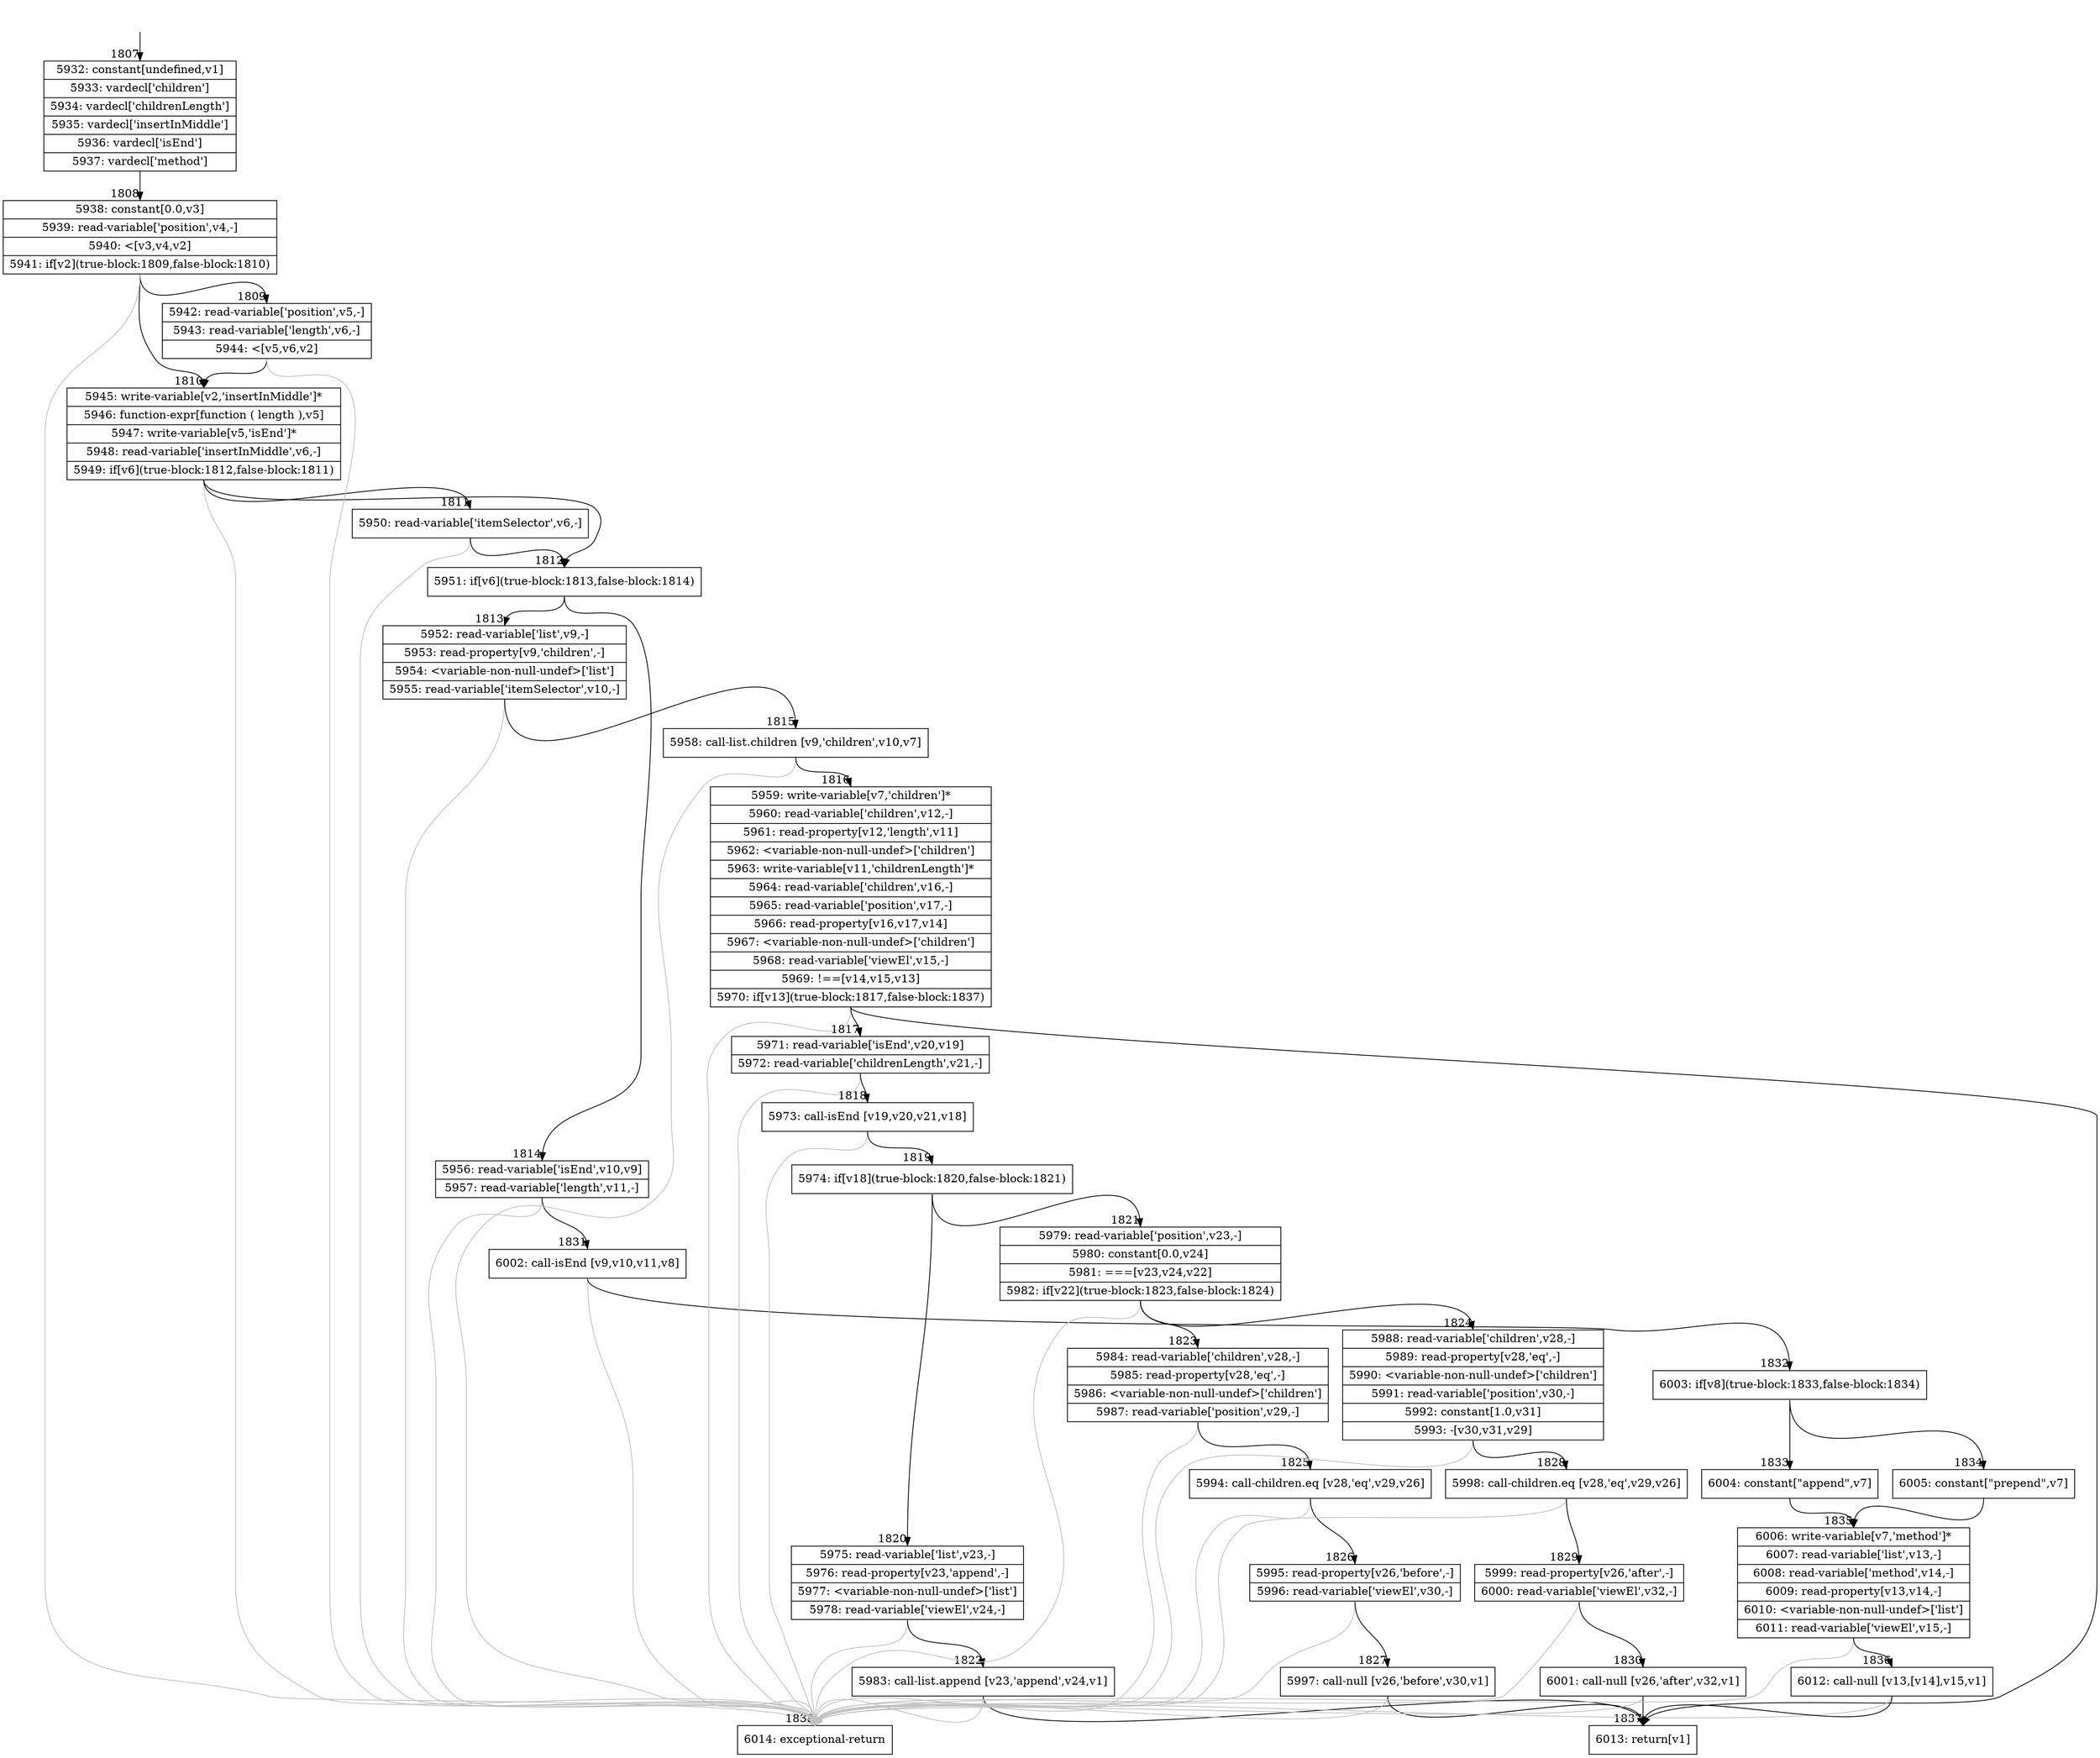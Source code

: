 digraph {
rankdir="TD"
BB_entry153[shape=none,label=""];
BB_entry153 -> BB1807 [tailport=s, headport=n, headlabel="    1807"]
BB1807 [shape=record label="{5932: constant[undefined,v1]|5933: vardecl['children']|5934: vardecl['childrenLength']|5935: vardecl['insertInMiddle']|5936: vardecl['isEnd']|5937: vardecl['method']}" ] 
BB1807 -> BB1808 [tailport=s, headport=n, headlabel="      1808"]
BB1808 [shape=record label="{5938: constant[0.0,v3]|5939: read-variable['position',v4,-]|5940: \<[v3,v4,v2]|5941: if[v2](true-block:1809,false-block:1810)}" ] 
BB1808 -> BB1810 [tailport=s, headport=n, headlabel="      1810"]
BB1808 -> BB1809 [tailport=s, headport=n, headlabel="      1809"]
BB1808 -> BB1838 [tailport=s, headport=n, color=gray, headlabel="      1838"]
BB1809 [shape=record label="{5942: read-variable['position',v5,-]|5943: read-variable['length',v6,-]|5944: \<[v5,v6,v2]}" ] 
BB1809 -> BB1810 [tailport=s, headport=n]
BB1809 -> BB1838 [tailport=s, headport=n, color=gray]
BB1810 [shape=record label="{5945: write-variable[v2,'insertInMiddle']*|5946: function-expr[function ( length ),v5]|5947: write-variable[v5,'isEnd']*|5948: read-variable['insertInMiddle',v6,-]|5949: if[v6](true-block:1812,false-block:1811)}" ] 
BB1810 -> BB1812 [tailport=s, headport=n, headlabel="      1812"]
BB1810 -> BB1811 [tailport=s, headport=n, headlabel="      1811"]
BB1810 -> BB1838 [tailport=s, headport=n, color=gray]
BB1811 [shape=record label="{5950: read-variable['itemSelector',v6,-]}" ] 
BB1811 -> BB1812 [tailport=s, headport=n]
BB1811 -> BB1838 [tailport=s, headport=n, color=gray]
BB1812 [shape=record label="{5951: if[v6](true-block:1813,false-block:1814)}" ] 
BB1812 -> BB1813 [tailport=s, headport=n, headlabel="      1813"]
BB1812 -> BB1814 [tailport=s, headport=n, headlabel="      1814"]
BB1813 [shape=record label="{5952: read-variable['list',v9,-]|5953: read-property[v9,'children',-]|5954: \<variable-non-null-undef\>['list']|5955: read-variable['itemSelector',v10,-]}" ] 
BB1813 -> BB1815 [tailport=s, headport=n, headlabel="      1815"]
BB1813 -> BB1838 [tailport=s, headport=n, color=gray]
BB1814 [shape=record label="{5956: read-variable['isEnd',v10,v9]|5957: read-variable['length',v11,-]}" ] 
BB1814 -> BB1831 [tailport=s, headport=n, headlabel="      1831"]
BB1814 -> BB1838 [tailport=s, headport=n, color=gray]
BB1815 [shape=record label="{5958: call-list.children [v9,'children',v10,v7]}" ] 
BB1815 -> BB1816 [tailport=s, headport=n, headlabel="      1816"]
BB1815 -> BB1838 [tailport=s, headport=n, color=gray]
BB1816 [shape=record label="{5959: write-variable[v7,'children']*|5960: read-variable['children',v12,-]|5961: read-property[v12,'length',v11]|5962: \<variable-non-null-undef\>['children']|5963: write-variable[v11,'childrenLength']*|5964: read-variable['children',v16,-]|5965: read-variable['position',v17,-]|5966: read-property[v16,v17,v14]|5967: \<variable-non-null-undef\>['children']|5968: read-variable['viewEl',v15,-]|5969: !==[v14,v15,v13]|5970: if[v13](true-block:1817,false-block:1837)}" ] 
BB1816 -> BB1817 [tailport=s, headport=n, headlabel="      1817"]
BB1816 -> BB1837 [tailport=s, headport=n, headlabel="      1837"]
BB1816 -> BB1838 [tailport=s, headport=n, color=gray]
BB1817 [shape=record label="{5971: read-variable['isEnd',v20,v19]|5972: read-variable['childrenLength',v21,-]}" ] 
BB1817 -> BB1818 [tailport=s, headport=n, headlabel="      1818"]
BB1817 -> BB1838 [tailport=s, headport=n, color=gray]
BB1818 [shape=record label="{5973: call-isEnd [v19,v20,v21,v18]}" ] 
BB1818 -> BB1819 [tailport=s, headport=n, headlabel="      1819"]
BB1818 -> BB1838 [tailport=s, headport=n, color=gray]
BB1819 [shape=record label="{5974: if[v18](true-block:1820,false-block:1821)}" ] 
BB1819 -> BB1820 [tailport=s, headport=n, headlabel="      1820"]
BB1819 -> BB1821 [tailport=s, headport=n, headlabel="      1821"]
BB1820 [shape=record label="{5975: read-variable['list',v23,-]|5976: read-property[v23,'append',-]|5977: \<variable-non-null-undef\>['list']|5978: read-variable['viewEl',v24,-]}" ] 
BB1820 -> BB1822 [tailport=s, headport=n, headlabel="      1822"]
BB1820 -> BB1838 [tailport=s, headport=n, color=gray]
BB1821 [shape=record label="{5979: read-variable['position',v23,-]|5980: constant[0.0,v24]|5981: ===[v23,v24,v22]|5982: if[v22](true-block:1823,false-block:1824)}" ] 
BB1821 -> BB1823 [tailport=s, headport=n, headlabel="      1823"]
BB1821 -> BB1824 [tailport=s, headport=n, headlabel="      1824"]
BB1821 -> BB1838 [tailport=s, headport=n, color=gray]
BB1822 [shape=record label="{5983: call-list.append [v23,'append',v24,v1]}" ] 
BB1822 -> BB1837 [tailport=s, headport=n]
BB1822 -> BB1838 [tailport=s, headport=n, color=gray]
BB1823 [shape=record label="{5984: read-variable['children',v28,-]|5985: read-property[v28,'eq',-]|5986: \<variable-non-null-undef\>['children']|5987: read-variable['position',v29,-]}" ] 
BB1823 -> BB1825 [tailport=s, headport=n, headlabel="      1825"]
BB1823 -> BB1838 [tailport=s, headport=n, color=gray]
BB1824 [shape=record label="{5988: read-variable['children',v28,-]|5989: read-property[v28,'eq',-]|5990: \<variable-non-null-undef\>['children']|5991: read-variable['position',v30,-]|5992: constant[1.0,v31]|5993: -[v30,v31,v29]}" ] 
BB1824 -> BB1828 [tailport=s, headport=n, headlabel="      1828"]
BB1824 -> BB1838 [tailport=s, headport=n, color=gray]
BB1825 [shape=record label="{5994: call-children.eq [v28,'eq',v29,v26]}" ] 
BB1825 -> BB1826 [tailport=s, headport=n, headlabel="      1826"]
BB1825 -> BB1838 [tailport=s, headport=n, color=gray]
BB1826 [shape=record label="{5995: read-property[v26,'before',-]|5996: read-variable['viewEl',v30,-]}" ] 
BB1826 -> BB1827 [tailport=s, headport=n, headlabel="      1827"]
BB1826 -> BB1838 [tailport=s, headport=n, color=gray]
BB1827 [shape=record label="{5997: call-null [v26,'before',v30,v1]}" ] 
BB1827 -> BB1837 [tailport=s, headport=n]
BB1827 -> BB1838 [tailport=s, headport=n, color=gray]
BB1828 [shape=record label="{5998: call-children.eq [v28,'eq',v29,v26]}" ] 
BB1828 -> BB1829 [tailport=s, headport=n, headlabel="      1829"]
BB1828 -> BB1838 [tailport=s, headport=n, color=gray]
BB1829 [shape=record label="{5999: read-property[v26,'after',-]|6000: read-variable['viewEl',v32,-]}" ] 
BB1829 -> BB1830 [tailport=s, headport=n, headlabel="      1830"]
BB1829 -> BB1838 [tailport=s, headport=n, color=gray]
BB1830 [shape=record label="{6001: call-null [v26,'after',v32,v1]}" ] 
BB1830 -> BB1837 [tailport=s, headport=n]
BB1830 -> BB1838 [tailport=s, headport=n, color=gray]
BB1831 [shape=record label="{6002: call-isEnd [v9,v10,v11,v8]}" ] 
BB1831 -> BB1832 [tailport=s, headport=n, headlabel="      1832"]
BB1831 -> BB1838 [tailport=s, headport=n, color=gray]
BB1832 [shape=record label="{6003: if[v8](true-block:1833,false-block:1834)}" ] 
BB1832 -> BB1833 [tailport=s, headport=n, headlabel="      1833"]
BB1832 -> BB1834 [tailport=s, headport=n, headlabel="      1834"]
BB1833 [shape=record label="{6004: constant[\"append\",v7]}" ] 
BB1833 -> BB1835 [tailport=s, headport=n, headlabel="      1835"]
BB1834 [shape=record label="{6005: constant[\"prepend\",v7]}" ] 
BB1834 -> BB1835 [tailport=s, headport=n]
BB1835 [shape=record label="{6006: write-variable[v7,'method']*|6007: read-variable['list',v13,-]|6008: read-variable['method',v14,-]|6009: read-property[v13,v14,-]|6010: \<variable-non-null-undef\>['list']|6011: read-variable['viewEl',v15,-]}" ] 
BB1835 -> BB1836 [tailport=s, headport=n, headlabel="      1836"]
BB1835 -> BB1838 [tailport=s, headport=n, color=gray]
BB1836 [shape=record label="{6012: call-null [v13,[v14],v15,v1]}" ] 
BB1836 -> BB1837 [tailport=s, headport=n]
BB1836 -> BB1838 [tailport=s, headport=n, color=gray]
BB1837 [shape=record label="{6013: return[v1]}" ] 
BB1838 [shape=record label="{6014: exceptional-return}" ] 
//#$~ 1622
}
